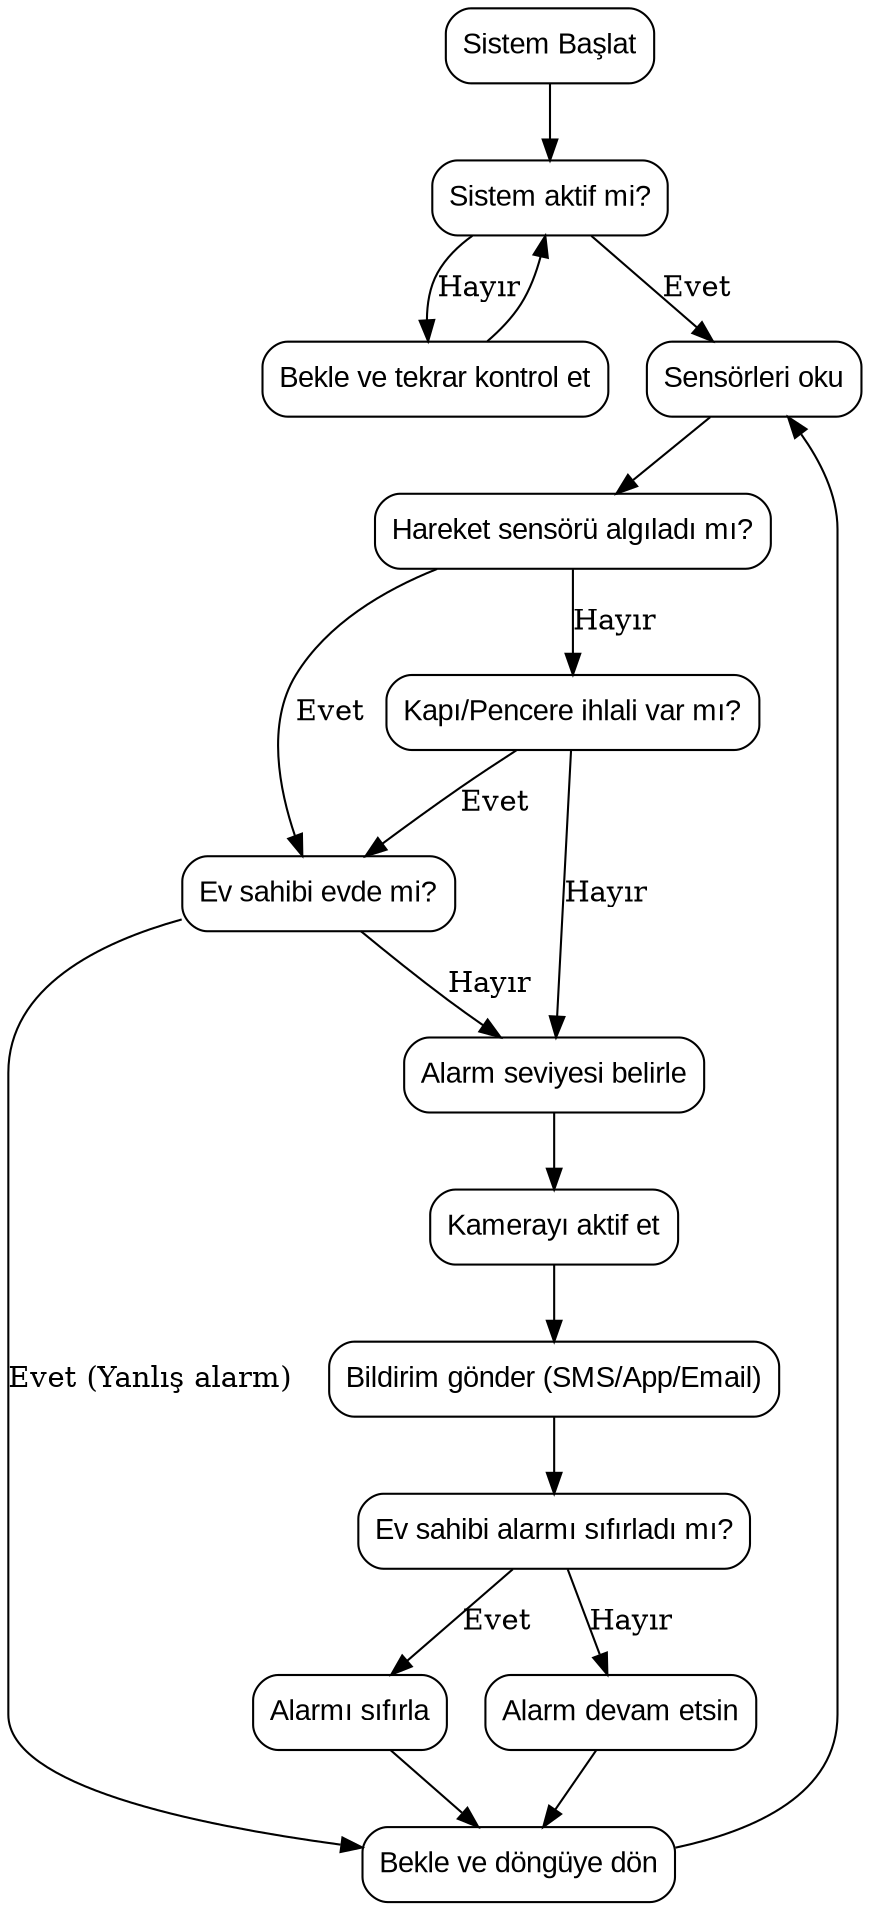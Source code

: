 digraph SmartHomeSecurity {
    rankdir=TB;  // Yukarıdan aşağıya yön
    node [shape=box, style=rounded, fontname="Arial"];

    Start [label="Sistem Başlat"];
    CheckActive [label="Sistem aktif mi?"];
    WaitActive [label="Bekle ve tekrar kontrol et"];
    ReadSensors [label="Sensörleri oku"];
    MotionDetected [label="Hareket sensörü algıladı mı?"];
    DoorWindowBreach [label="Kapı/Pencere ihlali var mı?"];
    OwnerHome [label="Ev sahibi evde mi?"];
    DetermineAlarm [label="Alarm seviyesi belirle"];
    ActivateCamera [label="Kamerayı aktif et"];
    SendNotification [label="Bildirim gönder (SMS/App/Email)"];
    AlarmCleared [label="Ev sahibi alarmı sıfırladı mı?"];
    ResetAlarm [label="Alarmı sıfırla"];
    ContinueAlarm [label="Alarm devam etsin"];
    WaitLoop [label="Bekle ve döngüye dön"];
    
    // Akış bağlantıları
    Start -> CheckActive;
    CheckActive -> ReadSensors [label="Evet"];
    CheckActive -> WaitActive [label="Hayır"];
    WaitActive -> CheckActive;

    ReadSensors -> MotionDetected;
    MotionDetected -> OwnerHome [label="Evet"];
    MotionDetected -> DoorWindowBreach [label="Hayır"];

    DoorWindowBreach -> OwnerHome [label="Evet"];
    DoorWindowBreach -> DetermineAlarm [label="Hayır"];

    OwnerHome -> WaitLoop [label="Evet (Yanlış alarm)"];
    OwnerHome -> DetermineAlarm [label="Hayır"];

    DetermineAlarm -> ActivateCamera;
    ActivateCamera -> SendNotification;
    SendNotification -> AlarmCleared;
    AlarmCleared -> ResetAlarm [label="Evet"];
    AlarmCleared -> ContinueAlarm [label="Hayır"];
    ResetAlarm -> WaitLoop;
    ContinueAlarm -> WaitLoop;
    WaitLoop -> ReadSensors;
}
